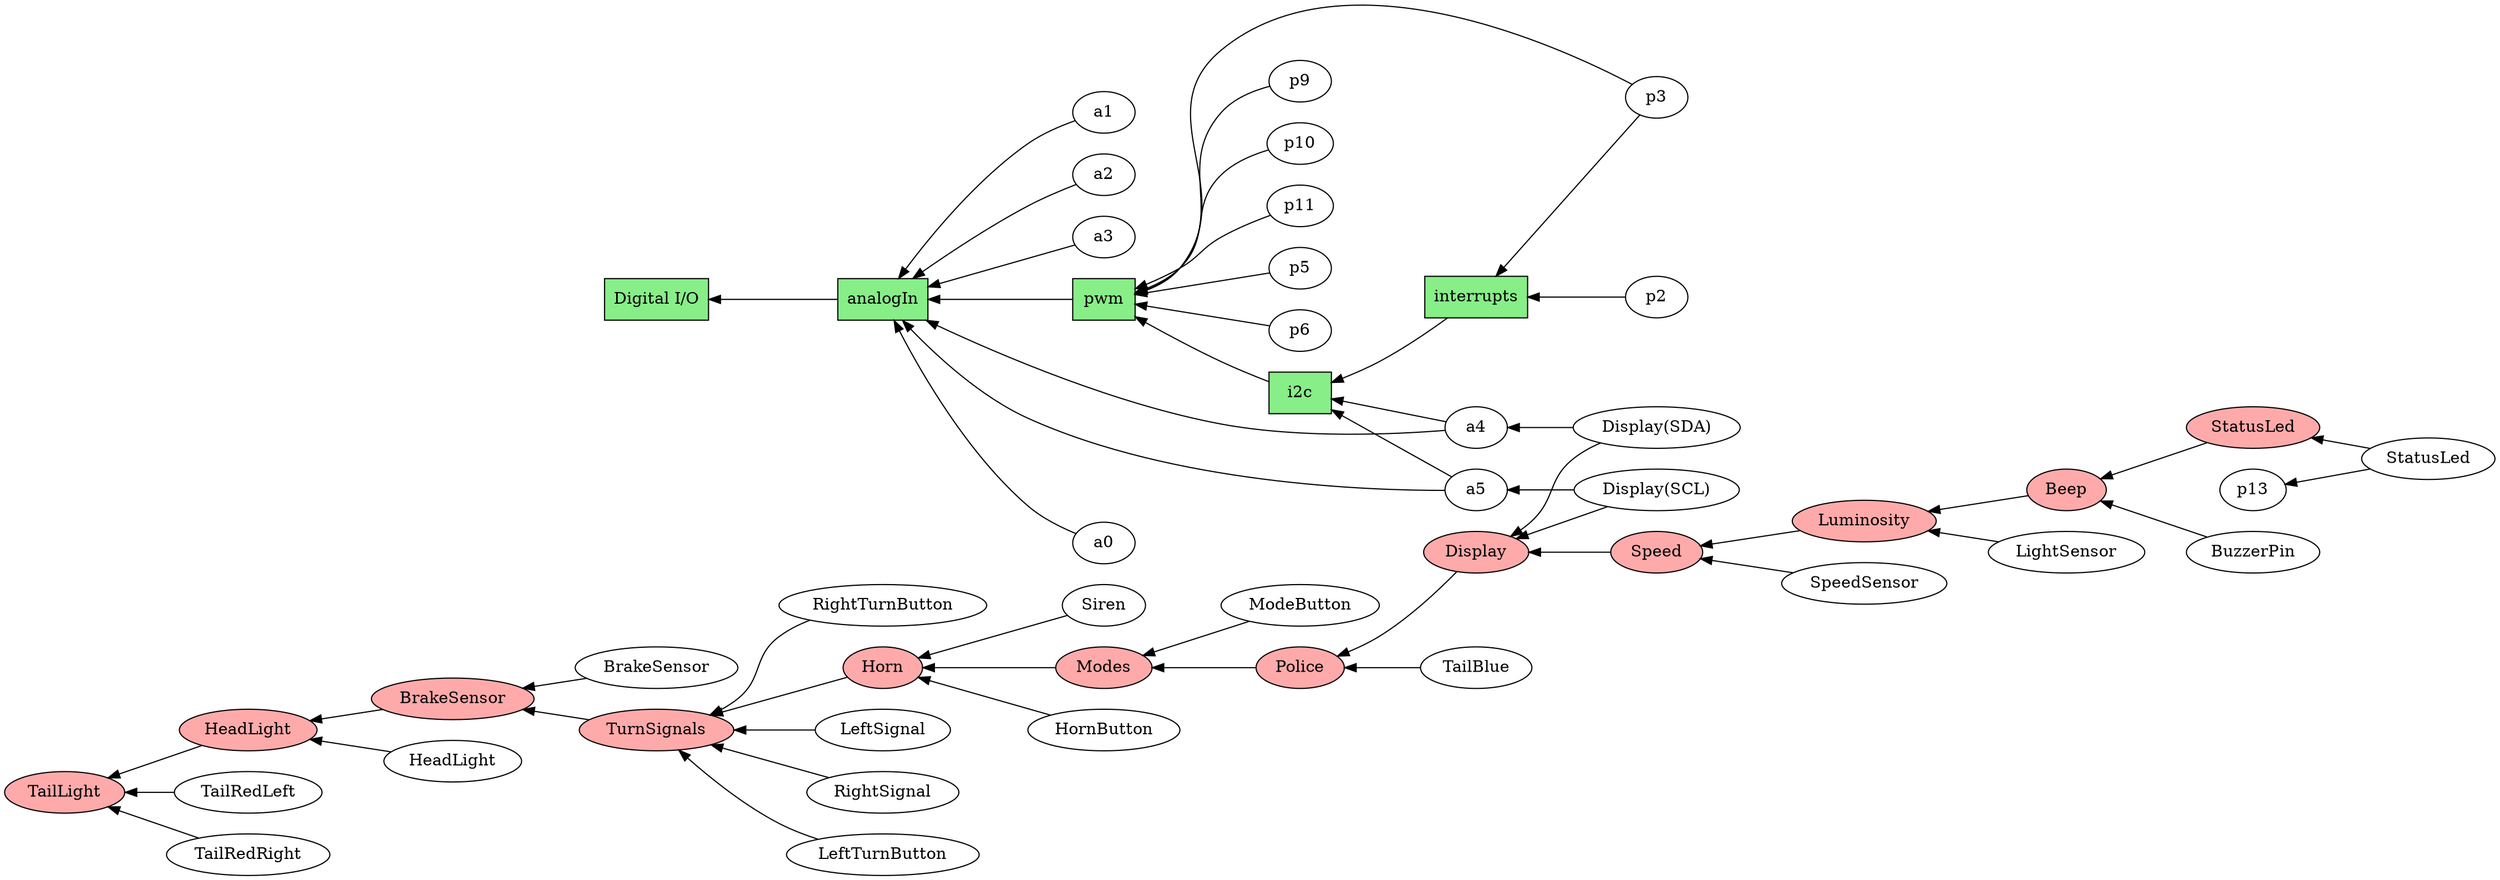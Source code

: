 digraph g {

rankdir = "RL"

subgraph pintypes {
    node [shape="polygon" style="filled" fillcolor="#88ee88"]

    interrupts
    i2c
    pwm
    analogIn
    digital [label="Digital I/O"]
}

/*
subgraph pins {
    node [shape="rectangle" style="filled" fillcolor="#aaaacc"]

    p0
    p1
    p2
    p3
    p4
    p5
    p6
    p7
    p8
    p9
    p10
    p11
    p12
    p13
    a0
    a1
    a2
    a3
    a4
    a5
}
*/

//digital -> analogIn -> pwm -> i2c -> interrupts

interrupts -> i2c -> pwm -> analogIn -> digital

{p2 p3} -> interrupts

{a4 a5} -> i2c

{p3 p5 p6 p9 p10 p11} -> pwm

{a0 a1 a2 a3 a4 a5} -> analogIn

// FEATURES

subgraph features {
    node [style="filled" fillcolor="#ffaaaa"]

    TailLight
    HeadLight
    BrakeSensor
    TurnSignals
    Horn
    Modes
    Police
    Display
    Speed
    Luminosity
    Beep
    StatusLed
}

StatusLed -> Beep -> Luminosity -> Speed -> Display -> Police -> Modes -> Horn -> TurnSignals -> BrakeSensor -> HeadLight -> TailLight

{tailLeft tailRight} -> TailLight
{head -> HeadLight}
{bs} -> BrakeSensor
{ls rs lb rb} -> TurnSignals
{hb sp} -> Horn
{mb} -> Modes
{bl} -> Police
{dispsda dispscl} -> Display
{speed} -> Speed
{lum} -> Luminosity
{bz} -> Beep
{st} -> StatusLed



// SEMANTIC PINS

tailLeft [label="TailRedLeft"]
tailRight [label="TailRedRight"]

head [label="HeadLight"]

bs [label="BrakeSensor"]

ls [label="LeftSignal"]
rs [label="RightSignal"]
lb [label="LeftTurnButton"]
rb [label="RightTurnButton"]

hb [label="HornButton"]
sp [label="Siren"]

mb [label="ModeButton"]

bl [label="TailBlue"]

dispsda [label="Display(SDA)"]
dispscl [label="Display(SCL)"]

speed [label="SpeedSensor"]

lum [label="LightSensor"]

bz [label="BuzzerPin"]

st [label="StatusLed"]


st -> p13
dispsda -> a4
dispscl -> a5

}